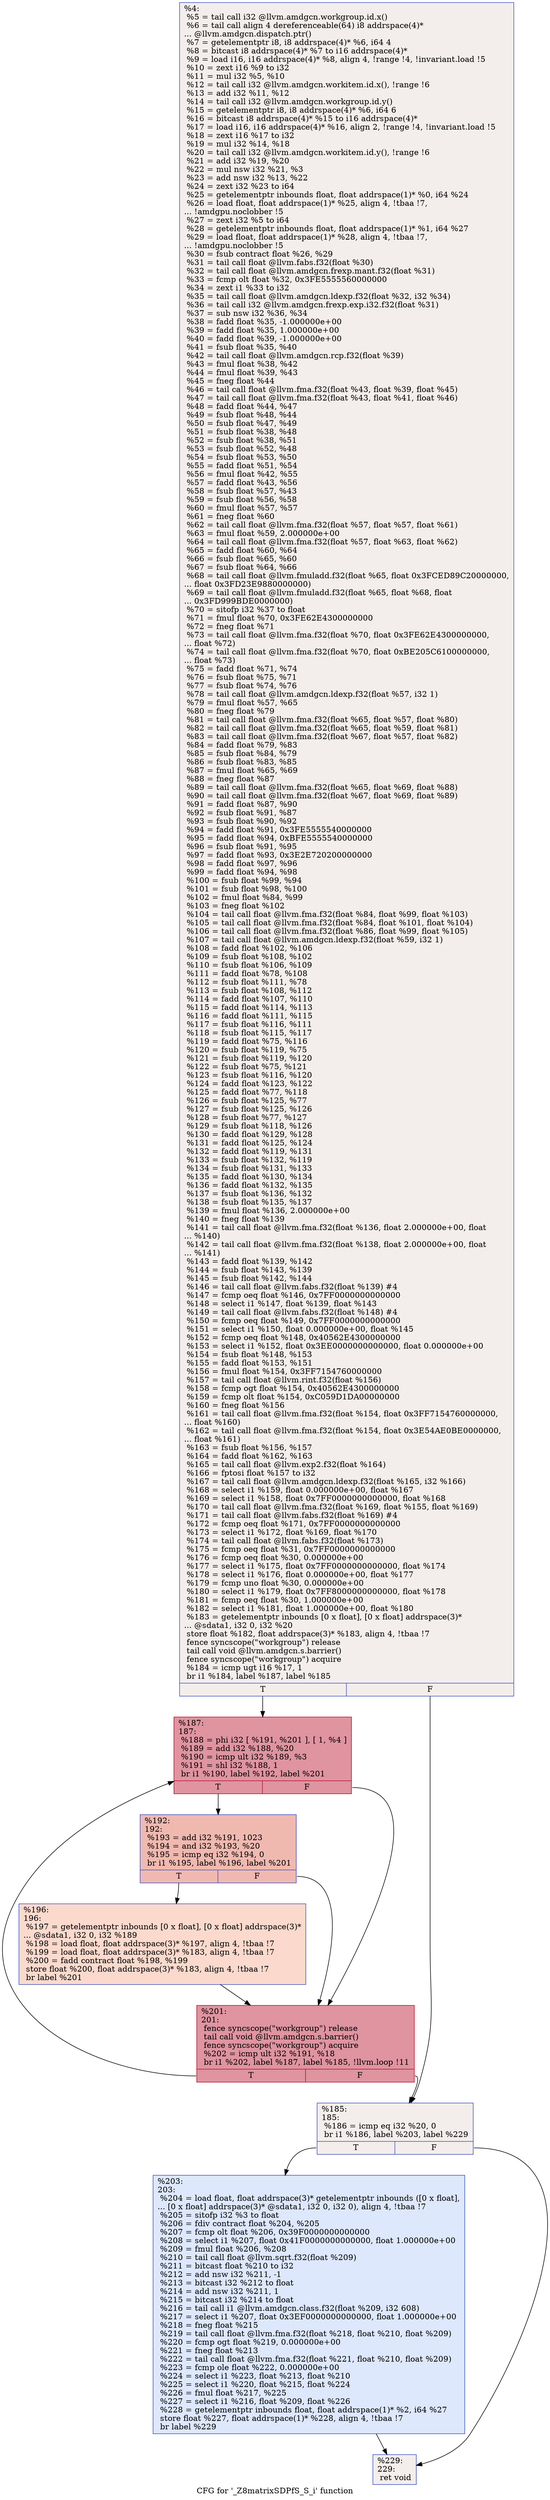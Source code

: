 digraph "CFG for '_Z8matrixSDPfS_S_i' function" {
	label="CFG for '_Z8matrixSDPfS_S_i' function";

	Node0x648e630 [shape=record,color="#3d50c3ff", style=filled, fillcolor="#e3d9d370",label="{%4:\l  %5 = tail call i32 @llvm.amdgcn.workgroup.id.x()\l  %6 = tail call align 4 dereferenceable(64) i8 addrspace(4)*\l... @llvm.amdgcn.dispatch.ptr()\l  %7 = getelementptr i8, i8 addrspace(4)* %6, i64 4\l  %8 = bitcast i8 addrspace(4)* %7 to i16 addrspace(4)*\l  %9 = load i16, i16 addrspace(4)* %8, align 4, !range !4, !invariant.load !5\l  %10 = zext i16 %9 to i32\l  %11 = mul i32 %5, %10\l  %12 = tail call i32 @llvm.amdgcn.workitem.id.x(), !range !6\l  %13 = add i32 %11, %12\l  %14 = tail call i32 @llvm.amdgcn.workgroup.id.y()\l  %15 = getelementptr i8, i8 addrspace(4)* %6, i64 6\l  %16 = bitcast i8 addrspace(4)* %15 to i16 addrspace(4)*\l  %17 = load i16, i16 addrspace(4)* %16, align 2, !range !4, !invariant.load !5\l  %18 = zext i16 %17 to i32\l  %19 = mul i32 %14, %18\l  %20 = tail call i32 @llvm.amdgcn.workitem.id.y(), !range !6\l  %21 = add i32 %19, %20\l  %22 = mul nsw i32 %21, %3\l  %23 = add nsw i32 %13, %22\l  %24 = zext i32 %23 to i64\l  %25 = getelementptr inbounds float, float addrspace(1)* %0, i64 %24\l  %26 = load float, float addrspace(1)* %25, align 4, !tbaa !7,\l... !amdgpu.noclobber !5\l  %27 = zext i32 %5 to i64\l  %28 = getelementptr inbounds float, float addrspace(1)* %1, i64 %27\l  %29 = load float, float addrspace(1)* %28, align 4, !tbaa !7,\l... !amdgpu.noclobber !5\l  %30 = fsub contract float %26, %29\l  %31 = tail call float @llvm.fabs.f32(float %30)\l  %32 = tail call float @llvm.amdgcn.frexp.mant.f32(float %31)\l  %33 = fcmp olt float %32, 0x3FE5555560000000\l  %34 = zext i1 %33 to i32\l  %35 = tail call float @llvm.amdgcn.ldexp.f32(float %32, i32 %34)\l  %36 = tail call i32 @llvm.amdgcn.frexp.exp.i32.f32(float %31)\l  %37 = sub nsw i32 %36, %34\l  %38 = fadd float %35, -1.000000e+00\l  %39 = fadd float %35, 1.000000e+00\l  %40 = fadd float %39, -1.000000e+00\l  %41 = fsub float %35, %40\l  %42 = tail call float @llvm.amdgcn.rcp.f32(float %39)\l  %43 = fmul float %38, %42\l  %44 = fmul float %39, %43\l  %45 = fneg float %44\l  %46 = tail call float @llvm.fma.f32(float %43, float %39, float %45)\l  %47 = tail call float @llvm.fma.f32(float %43, float %41, float %46)\l  %48 = fadd float %44, %47\l  %49 = fsub float %48, %44\l  %50 = fsub float %47, %49\l  %51 = fsub float %38, %48\l  %52 = fsub float %38, %51\l  %53 = fsub float %52, %48\l  %54 = fsub float %53, %50\l  %55 = fadd float %51, %54\l  %56 = fmul float %42, %55\l  %57 = fadd float %43, %56\l  %58 = fsub float %57, %43\l  %59 = fsub float %56, %58\l  %60 = fmul float %57, %57\l  %61 = fneg float %60\l  %62 = tail call float @llvm.fma.f32(float %57, float %57, float %61)\l  %63 = fmul float %59, 2.000000e+00\l  %64 = tail call float @llvm.fma.f32(float %57, float %63, float %62)\l  %65 = fadd float %60, %64\l  %66 = fsub float %65, %60\l  %67 = fsub float %64, %66\l  %68 = tail call float @llvm.fmuladd.f32(float %65, float 0x3FCED89C20000000,\l... float 0x3FD23E9880000000)\l  %69 = tail call float @llvm.fmuladd.f32(float %65, float %68, float\l... 0x3FD999BDE0000000)\l  %70 = sitofp i32 %37 to float\l  %71 = fmul float %70, 0x3FE62E4300000000\l  %72 = fneg float %71\l  %73 = tail call float @llvm.fma.f32(float %70, float 0x3FE62E4300000000,\l... float %72)\l  %74 = tail call float @llvm.fma.f32(float %70, float 0xBE205C6100000000,\l... float %73)\l  %75 = fadd float %71, %74\l  %76 = fsub float %75, %71\l  %77 = fsub float %74, %76\l  %78 = tail call float @llvm.amdgcn.ldexp.f32(float %57, i32 1)\l  %79 = fmul float %57, %65\l  %80 = fneg float %79\l  %81 = tail call float @llvm.fma.f32(float %65, float %57, float %80)\l  %82 = tail call float @llvm.fma.f32(float %65, float %59, float %81)\l  %83 = tail call float @llvm.fma.f32(float %67, float %57, float %82)\l  %84 = fadd float %79, %83\l  %85 = fsub float %84, %79\l  %86 = fsub float %83, %85\l  %87 = fmul float %65, %69\l  %88 = fneg float %87\l  %89 = tail call float @llvm.fma.f32(float %65, float %69, float %88)\l  %90 = tail call float @llvm.fma.f32(float %67, float %69, float %89)\l  %91 = fadd float %87, %90\l  %92 = fsub float %91, %87\l  %93 = fsub float %90, %92\l  %94 = fadd float %91, 0x3FE5555540000000\l  %95 = fadd float %94, 0xBFE5555540000000\l  %96 = fsub float %91, %95\l  %97 = fadd float %93, 0x3E2E720200000000\l  %98 = fadd float %97, %96\l  %99 = fadd float %94, %98\l  %100 = fsub float %99, %94\l  %101 = fsub float %98, %100\l  %102 = fmul float %84, %99\l  %103 = fneg float %102\l  %104 = tail call float @llvm.fma.f32(float %84, float %99, float %103)\l  %105 = tail call float @llvm.fma.f32(float %84, float %101, float %104)\l  %106 = tail call float @llvm.fma.f32(float %86, float %99, float %105)\l  %107 = tail call float @llvm.amdgcn.ldexp.f32(float %59, i32 1)\l  %108 = fadd float %102, %106\l  %109 = fsub float %108, %102\l  %110 = fsub float %106, %109\l  %111 = fadd float %78, %108\l  %112 = fsub float %111, %78\l  %113 = fsub float %108, %112\l  %114 = fadd float %107, %110\l  %115 = fadd float %114, %113\l  %116 = fadd float %111, %115\l  %117 = fsub float %116, %111\l  %118 = fsub float %115, %117\l  %119 = fadd float %75, %116\l  %120 = fsub float %119, %75\l  %121 = fsub float %119, %120\l  %122 = fsub float %75, %121\l  %123 = fsub float %116, %120\l  %124 = fadd float %123, %122\l  %125 = fadd float %77, %118\l  %126 = fsub float %125, %77\l  %127 = fsub float %125, %126\l  %128 = fsub float %77, %127\l  %129 = fsub float %118, %126\l  %130 = fadd float %129, %128\l  %131 = fadd float %125, %124\l  %132 = fadd float %119, %131\l  %133 = fsub float %132, %119\l  %134 = fsub float %131, %133\l  %135 = fadd float %130, %134\l  %136 = fadd float %132, %135\l  %137 = fsub float %136, %132\l  %138 = fsub float %135, %137\l  %139 = fmul float %136, 2.000000e+00\l  %140 = fneg float %139\l  %141 = tail call float @llvm.fma.f32(float %136, float 2.000000e+00, float\l... %140)\l  %142 = tail call float @llvm.fma.f32(float %138, float 2.000000e+00, float\l... %141)\l  %143 = fadd float %139, %142\l  %144 = fsub float %143, %139\l  %145 = fsub float %142, %144\l  %146 = tail call float @llvm.fabs.f32(float %139) #4\l  %147 = fcmp oeq float %146, 0x7FF0000000000000\l  %148 = select i1 %147, float %139, float %143\l  %149 = tail call float @llvm.fabs.f32(float %148) #4\l  %150 = fcmp oeq float %149, 0x7FF0000000000000\l  %151 = select i1 %150, float 0.000000e+00, float %145\l  %152 = fcmp oeq float %148, 0x40562E4300000000\l  %153 = select i1 %152, float 0x3EE0000000000000, float 0.000000e+00\l  %154 = fsub float %148, %153\l  %155 = fadd float %153, %151\l  %156 = fmul float %154, 0x3FF7154760000000\l  %157 = tail call float @llvm.rint.f32(float %156)\l  %158 = fcmp ogt float %154, 0x40562E4300000000\l  %159 = fcmp olt float %154, 0xC059D1DA00000000\l  %160 = fneg float %156\l  %161 = tail call float @llvm.fma.f32(float %154, float 0x3FF7154760000000,\l... float %160)\l  %162 = tail call float @llvm.fma.f32(float %154, float 0x3E54AE0BE0000000,\l... float %161)\l  %163 = fsub float %156, %157\l  %164 = fadd float %162, %163\l  %165 = tail call float @llvm.exp2.f32(float %164)\l  %166 = fptosi float %157 to i32\l  %167 = tail call float @llvm.amdgcn.ldexp.f32(float %165, i32 %166)\l  %168 = select i1 %159, float 0.000000e+00, float %167\l  %169 = select i1 %158, float 0x7FF0000000000000, float %168\l  %170 = tail call float @llvm.fma.f32(float %169, float %155, float %169)\l  %171 = tail call float @llvm.fabs.f32(float %169) #4\l  %172 = fcmp oeq float %171, 0x7FF0000000000000\l  %173 = select i1 %172, float %169, float %170\l  %174 = tail call float @llvm.fabs.f32(float %173)\l  %175 = fcmp oeq float %31, 0x7FF0000000000000\l  %176 = fcmp oeq float %30, 0.000000e+00\l  %177 = select i1 %175, float 0x7FF0000000000000, float %174\l  %178 = select i1 %176, float 0.000000e+00, float %177\l  %179 = fcmp uno float %30, 0.000000e+00\l  %180 = select i1 %179, float 0x7FF8000000000000, float %178\l  %181 = fcmp oeq float %30, 1.000000e+00\l  %182 = select i1 %181, float 1.000000e+00, float %180\l  %183 = getelementptr inbounds [0 x float], [0 x float] addrspace(3)*\l... @sdata1, i32 0, i32 %20\l  store float %182, float addrspace(3)* %183, align 4, !tbaa !7\l  fence syncscope(\"workgroup\") release\l  tail call void @llvm.amdgcn.s.barrier()\l  fence syncscope(\"workgroup\") acquire\l  %184 = icmp ugt i16 %17, 1\l  br i1 %184, label %187, label %185\l|{<s0>T|<s1>F}}"];
	Node0x648e630:s0 -> Node0x649bac0;
	Node0x648e630:s1 -> Node0x649bb50;
	Node0x649bb50 [shape=record,color="#3d50c3ff", style=filled, fillcolor="#e3d9d370",label="{%185:\l185:                                              \l  %186 = icmp eq i32 %20, 0\l  br i1 %186, label %203, label %229\l|{<s0>T|<s1>F}}"];
	Node0x649bb50:s0 -> Node0x649bd20;
	Node0x649bb50:s1 -> Node0x649bd70;
	Node0x649bac0 [shape=record,color="#b70d28ff", style=filled, fillcolor="#b70d2870",label="{%187:\l187:                                              \l  %188 = phi i32 [ %191, %201 ], [ 1, %4 ]\l  %189 = add i32 %188, %20\l  %190 = icmp ult i32 %189, %3\l  %191 = shl i32 %188, 1\l  br i1 %190, label %192, label %201\l|{<s0>T|<s1>F}}"];
	Node0x649bac0:s0 -> Node0x649c1d0;
	Node0x649bac0:s1 -> Node0x649bee0;
	Node0x649c1d0 [shape=record,color="#3d50c3ff", style=filled, fillcolor="#de614d70",label="{%192:\l192:                                              \l  %193 = add i32 %191, 1023\l  %194 = and i32 %193, %20\l  %195 = icmp eq i32 %194, 0\l  br i1 %195, label %196, label %201\l|{<s0>T|<s1>F}}"];
	Node0x649c1d0:s0 -> Node0x649c480;
	Node0x649c1d0:s1 -> Node0x649bee0;
	Node0x649c480 [shape=record,color="#3d50c3ff", style=filled, fillcolor="#f7ac8e70",label="{%196:\l196:                                              \l  %197 = getelementptr inbounds [0 x float], [0 x float] addrspace(3)*\l... @sdata1, i32 0, i32 %189\l  %198 = load float, float addrspace(3)* %197, align 4, !tbaa !7\l  %199 = load float, float addrspace(3)* %183, align 4, !tbaa !7\l  %200 = fadd contract float %198, %199\l  store float %200, float addrspace(3)* %183, align 4, !tbaa !7\l  br label %201\l}"];
	Node0x649c480 -> Node0x649bee0;
	Node0x649bee0 [shape=record,color="#b70d28ff", style=filled, fillcolor="#b70d2870",label="{%201:\l201:                                              \l  fence syncscope(\"workgroup\") release\l  tail call void @llvm.amdgcn.s.barrier()\l  fence syncscope(\"workgroup\") acquire\l  %202 = icmp ult i32 %191, %18\l  br i1 %202, label %187, label %185, !llvm.loop !11\l|{<s0>T|<s1>F}}"];
	Node0x649bee0:s0 -> Node0x649bac0;
	Node0x649bee0:s1 -> Node0x649bb50;
	Node0x649bd20 [shape=record,color="#3d50c3ff", style=filled, fillcolor="#b2ccfb70",label="{%203:\l203:                                              \l  %204 = load float, float addrspace(3)* getelementptr inbounds ([0 x float],\l... [0 x float] addrspace(3)* @sdata1, i32 0, i32 0), align 4, !tbaa !7\l  %205 = sitofp i32 %3 to float\l  %206 = fdiv contract float %204, %205\l  %207 = fcmp olt float %206, 0x39F0000000000000\l  %208 = select i1 %207, float 0x41F0000000000000, float 1.000000e+00\l  %209 = fmul float %206, %208\l  %210 = tail call float @llvm.sqrt.f32(float %209)\l  %211 = bitcast float %210 to i32\l  %212 = add nsw i32 %211, -1\l  %213 = bitcast i32 %212 to float\l  %214 = add nsw i32 %211, 1\l  %215 = bitcast i32 %214 to float\l  %216 = tail call i1 @llvm.amdgcn.class.f32(float %209, i32 608)\l  %217 = select i1 %207, float 0x3EF0000000000000, float 1.000000e+00\l  %218 = fneg float %215\l  %219 = tail call float @llvm.fma.f32(float %218, float %210, float %209)\l  %220 = fcmp ogt float %219, 0.000000e+00\l  %221 = fneg float %213\l  %222 = tail call float @llvm.fma.f32(float %221, float %210, float %209)\l  %223 = fcmp ole float %222, 0.000000e+00\l  %224 = select i1 %223, float %213, float %210\l  %225 = select i1 %220, float %215, float %224\l  %226 = fmul float %217, %225\l  %227 = select i1 %216, float %209, float %226\l  %228 = getelementptr inbounds float, float addrspace(1)* %2, i64 %27\l  store float %227, float addrspace(1)* %228, align 4, !tbaa !7\l  br label %229\l}"];
	Node0x649bd20 -> Node0x649bd70;
	Node0x649bd70 [shape=record,color="#3d50c3ff", style=filled, fillcolor="#e3d9d370",label="{%229:\l229:                                              \l  ret void\l}"];
}
